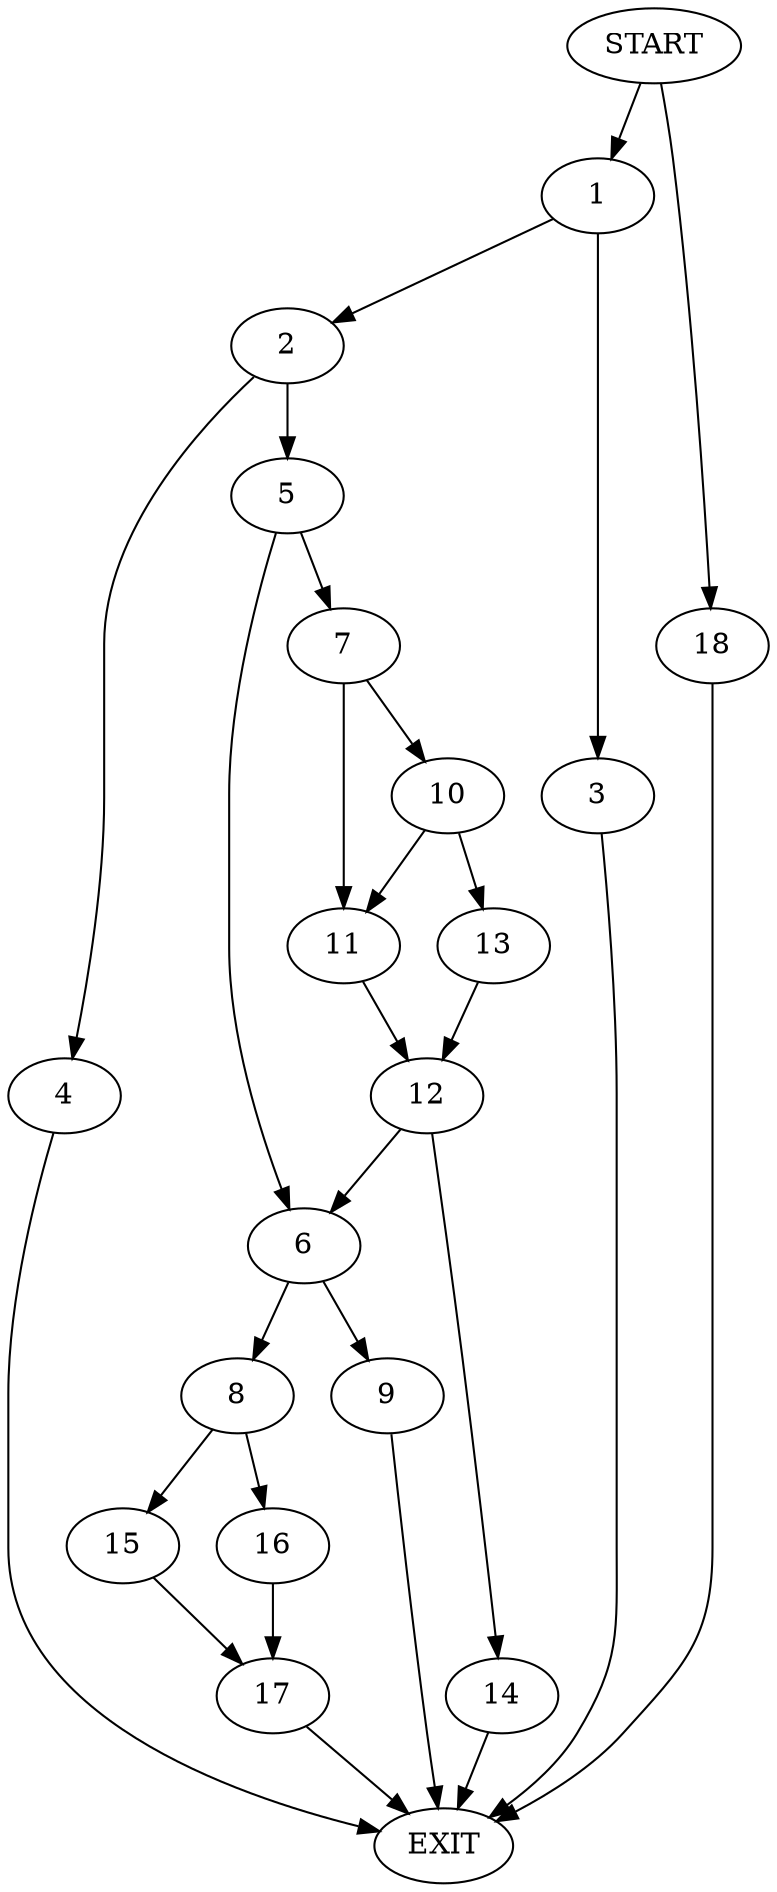 digraph {
0 [label="START"]
19 [label="EXIT"]
0 -> 1
1 -> 2
1 -> 3
2 -> 4
2 -> 5
3 -> 19
4 -> 19
5 -> 6
5 -> 7
6 -> 8
6 -> 9
7 -> 10
7 -> 11
11 -> 12
10 -> 11
10 -> 13
13 -> 12
12 -> 14
12 -> 6
14 -> 19
9 -> 19
8 -> 15
8 -> 16
16 -> 17
15 -> 17
17 -> 19
0 -> 18
18 -> 19
}
